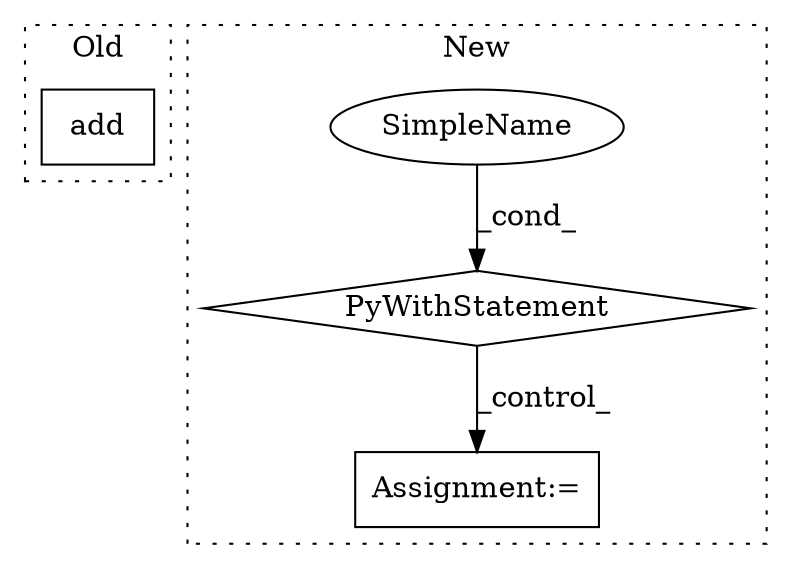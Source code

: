 digraph G {
subgraph cluster0 {
1 [label="add" a="32" s="4073,4101" l="4,1" shape="box"];
label = "Old";
style="dotted";
}
subgraph cluster1 {
2 [label="PyWithStatement" a="104" s="11623,11650" l="10,2" shape="diamond"];
3 [label="Assignment:=" a="7" s="11966" l="1" shape="box"];
4 [label="SimpleName" a="42" s="" l="" shape="ellipse"];
label = "New";
style="dotted";
}
2 -> 3 [label="_control_"];
4 -> 2 [label="_cond_"];
}
